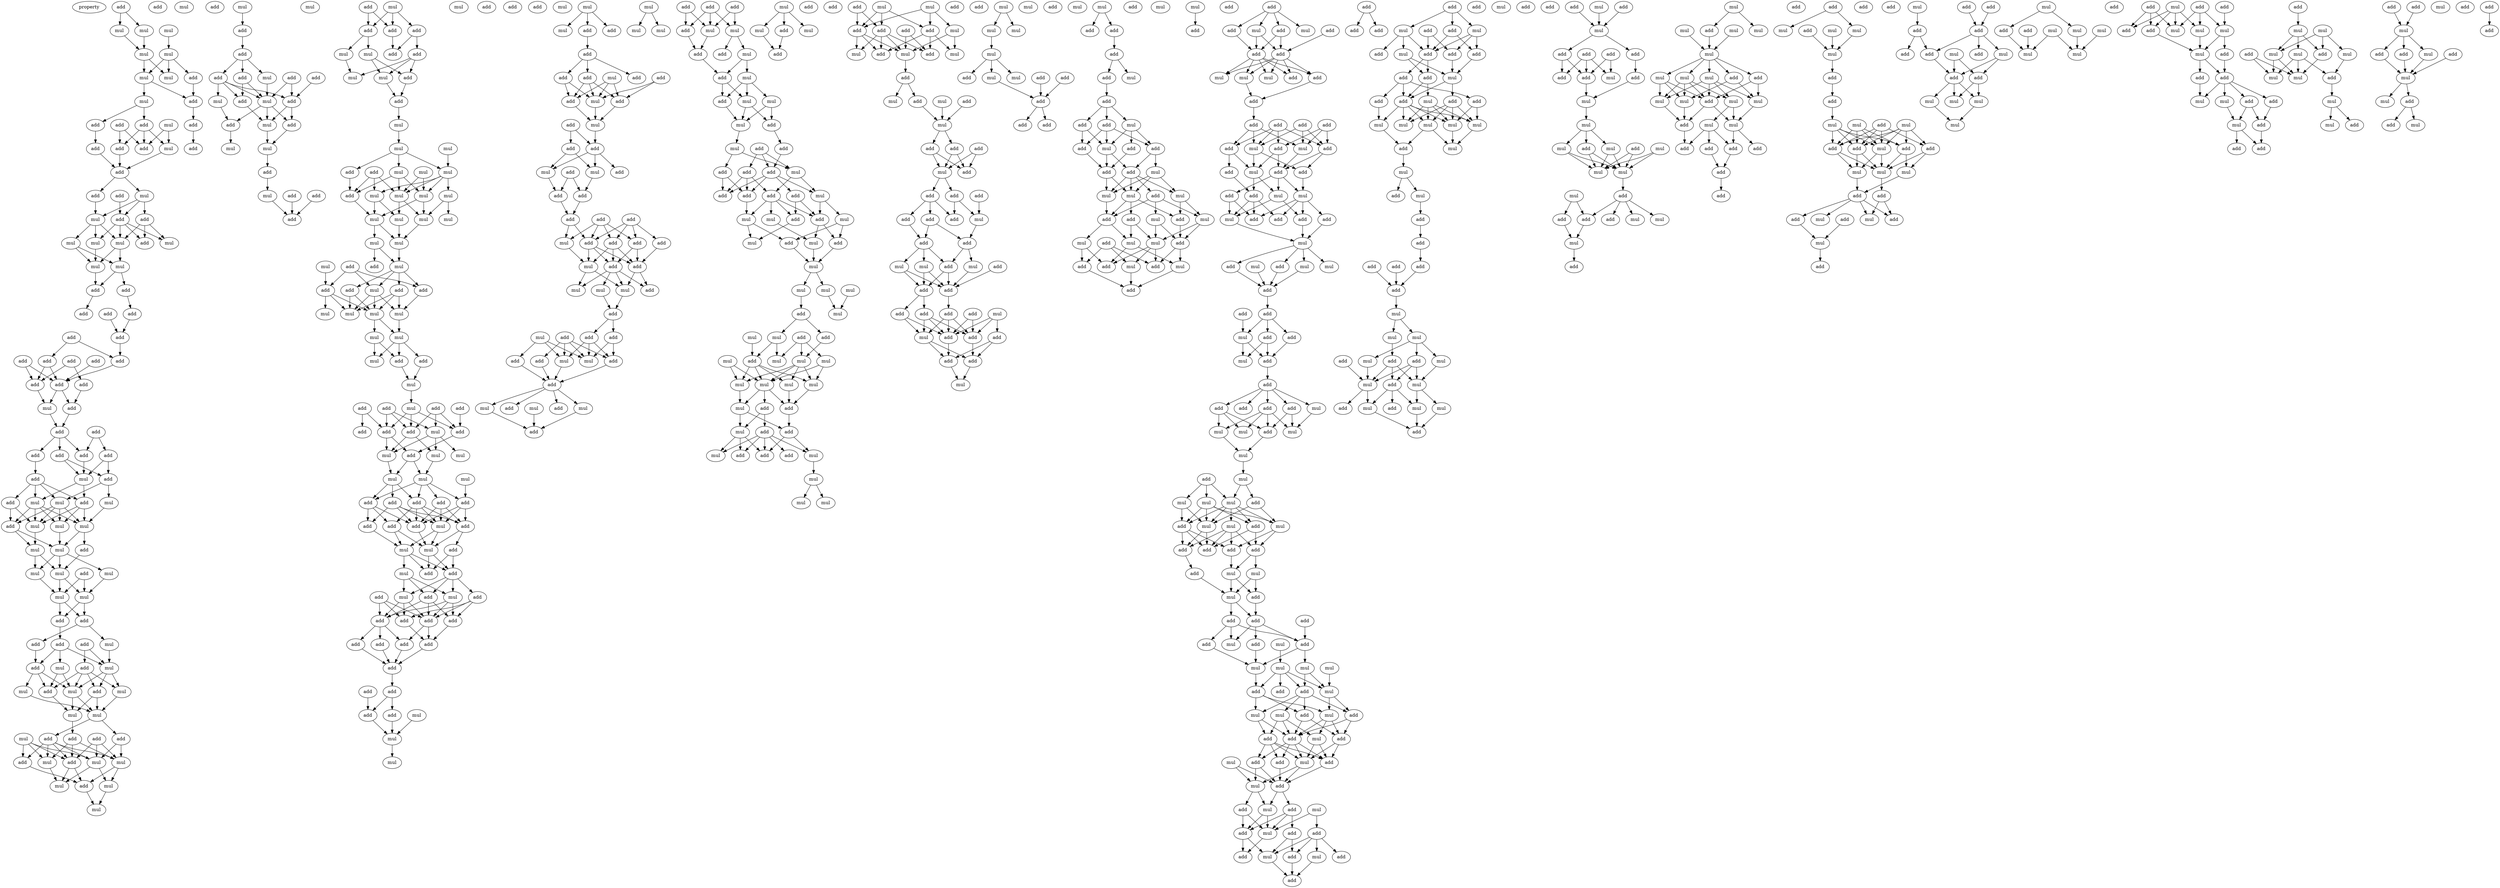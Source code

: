 digraph {
    node [fontcolor=black]
    property [mul=2,lf=1.6]
    0 [ label = add ];
    1 [ label = add ];
    2 [ label = mul ];
    3 [ label = mul ];
    4 [ label = mul ];
    5 [ label = mul ];
    6 [ label = mul ];
    7 [ label = mul ];
    8 [ label = mul ];
    9 [ label = mul ];
    10 [ label = add ];
    11 [ label = mul ];
    12 [ label = add ];
    13 [ label = add ];
    14 [ label = mul ];
    15 [ label = add ];
    16 [ label = add ];
    17 [ label = add ];
    18 [ label = mul ];
    19 [ label = add ];
    20 [ label = add ];
    21 [ label = add ];
    22 [ label = add ];
    23 [ label = add ];
    24 [ label = add ];
    25 [ label = mul ];
    26 [ label = add ];
    27 [ label = add ];
    28 [ label = add ];
    29 [ label = mul ];
    30 [ label = mul ];
    31 [ label = mul ];
    32 [ label = mul ];
    33 [ label = add ];
    34 [ label = mul ];
    35 [ label = mul ];
    36 [ label = mul ];
    37 [ label = add ];
    38 [ label = add ];
    39 [ label = add ];
    40 [ label = add ];
    41 [ label = add ];
    42 [ label = add ];
    43 [ label = add ];
    44 [ label = add ];
    45 [ label = add ];
    46 [ label = add ];
    47 [ label = add ];
    48 [ label = add ];
    49 [ label = add ];
    50 [ label = add ];
    51 [ label = add ];
    52 [ label = add ];
    53 [ label = mul ];
    54 [ label = add ];
    55 [ label = add ];
    56 [ label = add ];
    57 [ label = add ];
    58 [ label = add ];
    59 [ label = add ];
    60 [ label = add ];
    61 [ label = add ];
    62 [ label = add ];
    63 [ label = mul ];
    64 [ label = mul ];
    65 [ label = mul ];
    66 [ label = add ];
    67 [ label = add ];
    68 [ label = mul ];
    69 [ label = mul ];
    70 [ label = mul ];
    71 [ label = mul ];
    72 [ label = add ];
    73 [ label = add ];
    74 [ label = mul ];
    75 [ label = mul ];
    76 [ label = mul ];
    77 [ label = mul ];
    78 [ label = add ];
    79 [ label = mul ];
    80 [ label = mul ];
    81 [ label = mul ];
    82 [ label = add ];
    83 [ label = add ];
    84 [ label = add ];
    85 [ label = add ];
    86 [ label = mul ];
    87 [ label = add ];
    88 [ label = add ];
    89 [ label = mul ];
    90 [ label = mul ];
    91 [ label = add ];
    92 [ label = mul ];
    93 [ label = mul ];
    94 [ label = add ];
    95 [ label = add ];
    96 [ label = mul ];
    97 [ label = mul ];
    98 [ label = mul ];
    99 [ label = mul ];
    100 [ label = add ];
    101 [ label = add ];
    102 [ label = add ];
    103 [ label = add ];
    104 [ label = add ];
    105 [ label = mul ];
    106 [ label = mul ];
    107 [ label = add ];
    108 [ label = mul ];
    109 [ label = add ];
    110 [ label = mul ];
    111 [ label = mul ];
    112 [ label = mul ];
    113 [ label = add ];
    114 [ label = mul ];
    115 [ label = add ];
    116 [ label = mul ];
    117 [ label = add ];
    118 [ label = add ];
    119 [ label = add ];
    120 [ label = add ];
    121 [ label = mul ];
    122 [ label = add ];
    123 [ label = mul ];
    124 [ label = add ];
    125 [ label = add ];
    126 [ label = add ];
    127 [ label = mul ];
    128 [ label = mul ];
    129 [ label = mul ];
    130 [ label = add ];
    131 [ label = add ];
    132 [ label = add ];
    133 [ label = mul ];
    134 [ label = mul ];
    135 [ label = add ];
    136 [ label = add ];
    137 [ label = mul ];
    138 [ label = add ];
    139 [ label = add ];
    140 [ label = add ];
    141 [ label = mul ];
    142 [ label = add ];
    143 [ label = add ];
    144 [ label = mul ];
    145 [ label = mul ];
    146 [ label = add ];
    147 [ label = mul ];
    148 [ label = mul ];
    149 [ label = add ];
    150 [ label = add ];
    151 [ label = mul ];
    152 [ label = mul ];
    153 [ label = mul ];
    154 [ label = mul ];
    155 [ label = add ];
    156 [ label = mul ];
    157 [ label = add ];
    158 [ label = mul ];
    159 [ label = mul ];
    160 [ label = mul ];
    161 [ label = mul ];
    162 [ label = add ];
    163 [ label = mul ];
    164 [ label = mul ];
    165 [ label = mul ];
    166 [ label = mul ];
    167 [ label = mul ];
    168 [ label = mul ];
    169 [ label = mul ];
    170 [ label = mul ];
    171 [ label = mul ];
    172 [ label = add ];
    173 [ label = add ];
    174 [ label = add ];
    175 [ label = add ];
    176 [ label = mul ];
    177 [ label = add ];
    178 [ label = add ];
    179 [ label = mul ];
    180 [ label = mul ];
    181 [ label = mul ];
    182 [ label = mul ];
    183 [ label = mul ];
    184 [ label = mul ];
    185 [ label = add ];
    186 [ label = mul ];
    187 [ label = add ];
    188 [ label = mul ];
    189 [ label = add ];
    190 [ label = add ];
    191 [ label = mul ];
    192 [ label = add ];
    193 [ label = add ];
    194 [ label = add ];
    195 [ label = add ];
    196 [ label = add ];
    197 [ label = mul ];
    198 [ label = add ];
    199 [ label = mul ];
    200 [ label = add ];
    201 [ label = mul ];
    202 [ label = mul ];
    203 [ label = mul ];
    204 [ label = mul ];
    205 [ label = mul ];
    206 [ label = add ];
    207 [ label = add ];
    208 [ label = add ];
    209 [ label = add ];
    210 [ label = add ];
    211 [ label = mul ];
    212 [ label = add ];
    213 [ label = add ];
    214 [ label = add ];
    215 [ label = add ];
    216 [ label = mul ];
    217 [ label = add ];
    218 [ label = mul ];
    219 [ label = mul ];
    220 [ label = add ];
    221 [ label = add ];
    222 [ label = add ];
    223 [ label = mul ];
    224 [ label = add ];
    225 [ label = mul ];
    226 [ label = add ];
    227 [ label = add ];
    228 [ label = add ];
    229 [ label = add ];
    230 [ label = add ];
    231 [ label = add ];
    232 [ label = add ];
    233 [ label = add ];
    234 [ label = add ];
    235 [ label = add ];
    236 [ label = add ];
    237 [ label = add ];
    238 [ label = add ];
    239 [ label = add ];
    240 [ label = add ];
    241 [ label = mul ];
    242 [ label = add ];
    243 [ label = mul ];
    244 [ label = mul ];
    245 [ label = mul ];
    246 [ label = mul ];
    247 [ label = mul ];
    248 [ label = add ];
    249 [ label = add ];
    250 [ label = add ];
    251 [ label = add ];
    252 [ label = mul ];
    253 [ label = add ];
    254 [ label = add ];
    255 [ label = add ];
    256 [ label = add ];
    257 [ label = mul ];
    258 [ label = add ];
    259 [ label = add ];
    260 [ label = mul ];
    261 [ label = add ];
    262 [ label = add ];
    263 [ label = mul ];
    264 [ label = add ];
    265 [ label = mul ];
    266 [ label = add ];
    267 [ label = add ];
    268 [ label = add ];
    269 [ label = add ];
    270 [ label = add ];
    271 [ label = add ];
    272 [ label = mul ];
    273 [ label = add ];
    274 [ label = add ];
    275 [ label = add ];
    276 [ label = add ];
    277 [ label = add ];
    278 [ label = mul ];
    279 [ label = add ];
    280 [ label = mul ];
    281 [ label = mul ];
    282 [ label = mul ];
    283 [ label = add ];
    284 [ label = add ];
    285 [ label = mul ];
    286 [ label = add ];
    287 [ label = add ];
    288 [ label = add ];
    289 [ label = add ];
    290 [ label = add ];
    291 [ label = mul ];
    292 [ label = mul ];
    293 [ label = add ];
    294 [ label = add ];
    295 [ label = add ];
    296 [ label = mul ];
    297 [ label = add ];
    298 [ label = mul ];
    299 [ label = mul ];
    300 [ label = add ];
    301 [ label = mul ];
    302 [ label = mul ];
    303 [ label = mul ];
    304 [ label = add ];
    305 [ label = add ];
    306 [ label = add ];
    307 [ label = mul ];
    308 [ label = add ];
    309 [ label = mul ];
    310 [ label = mul ];
    311 [ label = add ];
    312 [ label = add ];
    313 [ label = add ];
    314 [ label = mul ];
    315 [ label = add ];
    316 [ label = mul ];
    317 [ label = mul ];
    318 [ label = mul ];
    319 [ label = add ];
    320 [ label = add ];
    321 [ label = mul ];
    322 [ label = add ];
    323 [ label = add ];
    324 [ label = mul ];
    325 [ label = add ];
    326 [ label = add ];
    327 [ label = add ];
    328 [ label = mul ];
    329 [ label = add ];
    330 [ label = add ];
    331 [ label = add ];
    332 [ label = mul ];
    333 [ label = add ];
    334 [ label = mul ];
    335 [ label = add ];
    336 [ label = mul ];
    337 [ label = mul ];
    338 [ label = mul ];
    339 [ label = add ];
    340 [ label = add ];
    341 [ label = mul ];
    342 [ label = mul ];
    343 [ label = mul ];
    344 [ label = mul ];
    345 [ label = add ];
    346 [ label = mul ];
    347 [ label = add ];
    348 [ label = add ];
    349 [ label = mul ];
    350 [ label = mul ];
    351 [ label = mul ];
    352 [ label = mul ];
    353 [ label = add ];
    354 [ label = mul ];
    355 [ label = mul ];
    356 [ label = mul ];
    357 [ label = mul ];
    358 [ label = mul ];
    359 [ label = mul ];
    360 [ label = add ];
    361 [ label = mul ];
    362 [ label = add ];
    363 [ label = mul ];
    364 [ label = add ];
    365 [ label = add ];
    366 [ label = add ];
    367 [ label = add ];
    368 [ label = mul ];
    369 [ label = add ];
    370 [ label = mul ];
    371 [ label = mul ];
    372 [ label = mul ];
    373 [ label = mul ];
    374 [ label = mul ];
    375 [ label = mul ];
    376 [ label = add ];
    377 [ label = mul ];
    378 [ label = add ];
    379 [ label = add ];
    380 [ label = add ];
    381 [ label = add ];
    382 [ label = mul ];
    383 [ label = mul ];
    384 [ label = add ];
    385 [ label = add ];
    386 [ label = add ];
    387 [ label = mul ];
    388 [ label = add ];
    389 [ label = mul ];
    390 [ label = mul ];
    391 [ label = add ];
    392 [ label = add ];
    393 [ label = mul ];
    394 [ label = add ];
    395 [ label = mul ];
    396 [ label = add ];
    397 [ label = add ];
    398 [ label = mul ];
    399 [ label = add ];
    400 [ label = mul ];
    401 [ label = add ];
    402 [ label = add ];
    403 [ label = add ];
    404 [ label = mul ];
    405 [ label = add ];
    406 [ label = add ];
    407 [ label = add ];
    408 [ label = add ];
    409 [ label = add ];
    410 [ label = add ];
    411 [ label = mul ];
    412 [ label = add ];
    413 [ label = add ];
    414 [ label = add ];
    415 [ label = add ];
    416 [ label = add ];
    417 [ label = mul ];
    418 [ label = mul ];
    419 [ label = mul ];
    420 [ label = add ];
    421 [ label = add ];
    422 [ label = add ];
    423 [ label = add ];
    424 [ label = add ];
    425 [ label = add ];
    426 [ label = mul ];
    427 [ label = add ];
    428 [ label = add ];
    429 [ label = add ];
    430 [ label = add ];
    431 [ label = mul ];
    432 [ label = add ];
    433 [ label = add ];
    434 [ label = mul ];
    435 [ label = mul ];
    436 [ label = mul ];
    437 [ label = add ];
    438 [ label = mul ];
    439 [ label = mul ];
    440 [ label = mul ];
    441 [ label = mul ];
    442 [ label = add ];
    443 [ label = add ];
    444 [ label = mul ];
    445 [ label = mul ];
    446 [ label = add ];
    447 [ label = add ];
    448 [ label = add ];
    449 [ label = add ];
    450 [ label = mul ];
    451 [ label = add ];
    452 [ label = add ];
    453 [ label = mul ];
    454 [ label = add ];
    455 [ label = add ];
    456 [ label = mul ];
    457 [ label = add ];
    458 [ label = mul ];
    459 [ label = add ];
    460 [ label = add ];
    461 [ label = mul ];
    462 [ label = add ];
    463 [ label = add ];
    464 [ label = add ];
    465 [ label = add ];
    466 [ label = add ];
    467 [ label = add ];
    468 [ label = mul ];
    469 [ label = mul ];
    470 [ label = add ];
    471 [ label = add ];
    472 [ label = mul ];
    473 [ label = add ];
    474 [ label = mul ];
    475 [ label = mul ];
    476 [ label = mul ];
    477 [ label = add ];
    478 [ label = mul ];
    479 [ label = add ];
    480 [ label = add ];
    481 [ label = mul ];
    482 [ label = add ];
    483 [ label = mul ];
    484 [ label = add ];
    485 [ label = mul ];
    486 [ label = add ];
    487 [ label = add ];
    488 [ label = mul ];
    489 [ label = add ];
    490 [ label = mul ];
    491 [ label = add ];
    492 [ label = add ];
    493 [ label = add ];
    494 [ label = mul ];
    495 [ label = add ];
    496 [ label = mul ];
    497 [ label = add ];
    498 [ label = add ];
    499 [ label = add ];
    500 [ label = mul ];
    501 [ label = add ];
    502 [ label = mul ];
    503 [ label = add ];
    504 [ label = mul ];
    505 [ label = add ];
    506 [ label = add ];
    507 [ label = add ];
    508 [ label = add ];
    509 [ label = add ];
    510 [ label = add ];
    511 [ label = mul ];
    512 [ label = mul ];
    513 [ label = add ];
    514 [ label = add ];
    515 [ label = mul ];
    516 [ label = add ];
    517 [ label = add ];
    518 [ label = add ];
    519 [ label = mul ];
    520 [ label = mul ];
    521 [ label = add ];
    522 [ label = add ];
    523 [ label = add ];
    524 [ label = add ];
    525 [ label = add ];
    526 [ label = mul ];
    527 [ label = add ];
    528 [ label = mul ];
    529 [ label = mul ];
    530 [ label = add ];
    531 [ label = mul ];
    532 [ label = mul ];
    533 [ label = add ];
    534 [ label = add ];
    535 [ label = add ];
    536 [ label = add ];
    537 [ label = add ];
    538 [ label = add ];
    539 [ label = add ];
    540 [ label = add ];
    541 [ label = mul ];
    542 [ label = add ];
    543 [ label = mul ];
    544 [ label = add ];
    545 [ label = add ];
    546 [ label = add ];
    547 [ label = add ];
    548 [ label = mul ];
    549 [ label = add ];
    550 [ label = add ];
    551 [ label = mul ];
    552 [ label = mul ];
    553 [ label = add ];
    554 [ label = mul ];
    555 [ label = mul ];
    556 [ label = mul ];
    557 [ label = add ];
    558 [ label = mul ];
    559 [ label = mul ];
    560 [ label = add ];
    561 [ label = mul ];
    562 [ label = add ];
    563 [ label = add ];
    564 [ label = mul ];
    565 [ label = mul ];
    566 [ label = mul ];
    567 [ label = add ];
    568 [ label = add ];
    569 [ label = add ];
    570 [ label = add ];
    571 [ label = mul ];
    572 [ label = mul ];
    573 [ label = add ];
    574 [ label = mul ];
    575 [ label = add ];
    576 [ label = add ];
    577 [ label = add ];
    578 [ label = add ];
    579 [ label = mul ];
    580 [ label = add ];
    581 [ label = mul ];
    582 [ label = add ];
    583 [ label = add ];
    584 [ label = mul ];
    585 [ label = mul ];
    586 [ label = mul ];
    587 [ label = mul ];
    588 [ label = add ];
    589 [ label = add ];
    590 [ label = mul ];
    591 [ label = add ];
    592 [ label = mul ];
    593 [ label = add ];
    594 [ label = mul ];
    595 [ label = add ];
    596 [ label = mul ];
    597 [ label = mul ];
    598 [ label = add ];
    599 [ label = add ];
    600 [ label = add ];
    601 [ label = add ];
    602 [ label = mul ];
    603 [ label = mul ];
    604 [ label = add ];
    605 [ label = add ];
    606 [ label = add ];
    607 [ label = mul ];
    608 [ label = add ];
    609 [ label = mul ];
    610 [ label = add ];
    611 [ label = mul ];
    612 [ label = mul ];
    613 [ label = add ];
    614 [ label = add ];
    615 [ label = add ];
    616 [ label = add ];
    617 [ label = mul ];
    618 [ label = add ];
    619 [ label = mul ];
    620 [ label = add ];
    621 [ label = add ];
    622 [ label = add ];
    623 [ label = mul ];
    624 [ label = add ];
    625 [ label = add ];
    626 [ label = add ];
    627 [ label = mul ];
    628 [ label = add ];
    629 [ label = mul ];
    630 [ label = add ];
    631 [ label = add ];
    632 [ label = add ];
    633 [ label = mul ];
    634 [ label = add ];
    635 [ label = add ];
    636 [ label = add ];
    637 [ label = add ];
    638 [ label = mul ];
    639 [ label = add ];
    640 [ label = add ];
    641 [ label = mul ];
    642 [ label = mul ];
    643 [ label = mul ];
    644 [ label = mul ];
    645 [ label = mul ];
    646 [ label = add ];
    647 [ label = mul ];
    648 [ label = mul ];
    649 [ label = add ];
    650 [ label = mul ];
    651 [ label = add ];
    652 [ label = add ];
    653 [ label = add ];
    654 [ label = add ];
    655 [ label = add ];
    656 [ label = mul ];
    657 [ label = add ];
    658 [ label = add ];
    659 [ label = add ];
    660 [ label = mul ];
    661 [ label = mul ];
    662 [ label = mul ];
    663 [ label = add ];
    664 [ label = mul ];
    665 [ label = add ];
    666 [ label = add ];
    667 [ label = mul ];
    668 [ label = mul ];
    669 [ label = mul ];
    670 [ label = add ];
    671 [ label = add ];
    672 [ label = mul ];
    673 [ label = add ];
    674 [ label = mul ];
    675 [ label = mul ];
    676 [ label = add ];
    677 [ label = add ];
    678 [ label = mul ];
    679 [ label = add ];
    680 [ label = mul ];
    681 [ label = add ];
    682 [ label = add ];
    683 [ label = add ];
    684 [ label = add ];
    685 [ label = mul ];
    686 [ label = add ];
    687 [ label = add ];
    688 [ label = add ];
    689 [ label = mul ];
    690 [ label = mul ];
    691 [ label = add ];
    692 [ label = mul ];
    693 [ label = mul ];
    694 [ label = add ];
    695 [ label = mul ];
    696 [ label = mul ];
    697 [ label = mul ];
    698 [ label = add ];
    699 [ label = mul ];
    700 [ label = add ];
    701 [ label = add ];
    702 [ label = mul ];
    703 [ label = mul ];
    704 [ label = add ];
    705 [ label = mul ];
    706 [ label = add ];
    707 [ label = mul ];
    708 [ label = add ];
    709 [ label = mul ];
    710 [ label = mul ];
    711 [ label = mul ];
    712 [ label = add ];
    713 [ label = mul ];
    714 [ label = mul ];
    715 [ label = add ];
    716 [ label = mul ];
    717 [ label = mul ];
    718 [ label = add ];
    719 [ label = mul ];
    720 [ label = mul ];
    721 [ label = mul ];
    722 [ label = mul ];
    723 [ label = add ];
    724 [ label = add ];
    725 [ label = mul ];
    726 [ label = mul ];
    727 [ label = add ];
    728 [ label = add ];
    729 [ label = add ];
    730 [ label = add ];
    731 [ label = add ];
    732 [ label = add ];
    733 [ label = add ];
    734 [ label = add ];
    735 [ label = mul ];
    736 [ label = mul ];
    737 [ label = mul ];
    738 [ label = add ];
    739 [ label = mul ];
    740 [ label = add ];
    741 [ label = add ];
    742 [ label = add ];
    743 [ label = mul ];
    744 [ label = mul ];
    745 [ label = add ];
    746 [ label = mul ];
    747 [ label = add ];
    748 [ label = mul ];
    749 [ label = add ];
    750 [ label = add ];
    751 [ label = add ];
    752 [ label = mul ];
    753 [ label = mul ];
    754 [ label = mul ];
    755 [ label = add ];
    756 [ label = add ];
    757 [ label = add ];
    758 [ label = mul ];
    759 [ label = mul ];
    760 [ label = add ];
    761 [ label = add ];
    762 [ label = mul ];
    763 [ label = mul ];
    764 [ label = add ];
    765 [ label = add ];
    766 [ label = add ];
    767 [ label = add ];
    768 [ label = add ];
    769 [ label = add ];
    770 [ label = add ];
    771 [ label = mul ];
    772 [ label = mul ];
    773 [ label = add ];
    774 [ label = add ];
    775 [ label = add ];
    776 [ label = mul ];
    777 [ label = mul ];
    778 [ label = mul ];
    779 [ label = mul ];
    780 [ label = mul ];
    781 [ label = add ];
    782 [ label = add ];
    783 [ label = mul ];
    784 [ label = mul ];
    785 [ label = mul ];
    786 [ label = mul ];
    787 [ label = mul ];
    788 [ label = add ];
    789 [ label = add ];
    790 [ label = add ];
    791 [ label = add ];
    792 [ label = mul ];
    793 [ label = add ];
    794 [ label = mul ];
    795 [ label = mul ];
    796 [ label = mul ];
    797 [ label = add ];
    798 [ label = add ];
    799 [ label = mul ];
    800 [ label = add ];
    801 [ label = add ];
    802 [ label = mul ];
    803 [ label = add ];
    804 [ label = mul ];
    805 [ label = add ];
    806 [ label = add ];
    807 [ label = mul ];
    808 [ label = add ];
    809 [ label = add ];
    810 [ label = add ];
    811 [ label = mul ];
    812 [ label = mul ];
    813 [ label = mul ];
    814 [ label = mul ];
    815 [ label = mul ];
    816 [ label = add ];
    817 [ label = add ];
    818 [ label = mul ];
    819 [ label = mul ];
    820 [ label = add ];
    821 [ label = mul ];
    822 [ label = mul ];
    823 [ label = add ];
    824 [ label = add ];
    825 [ label = add ];
    826 [ label = mul ];
    827 [ label = mul ];
    828 [ label = add ];
    829 [ label = add ];
    830 [ label = add ];
    831 [ label = mul ];
    832 [ label = add ];
    833 [ label = mul ];
    834 [ label = mul ];
    835 [ label = add ];
    836 [ label = add ];
    837 [ label = add ];
    838 [ label = add ];
    839 [ label = mul ];
    0 -> 2 [ name = 0 ];
    0 -> 4 [ name = 1 ];
    2 -> 6 [ name = 2 ];
    4 -> 6 [ name = 3 ];
    5 -> 7 [ name = 4 ];
    6 -> 8 [ name = 5 ];
    6 -> 9 [ name = 6 ];
    7 -> 8 [ name = 7 ];
    7 -> 9 [ name = 8 ];
    7 -> 10 [ name = 9 ];
    8 -> 11 [ name = 10 ];
    8 -> 12 [ name = 11 ];
    10 -> 12 [ name = 12 ];
    11 -> 13 [ name = 13 ];
    11 -> 16 [ name = 14 ];
    12 -> 15 [ name = 15 ];
    13 -> 18 [ name = 16 ];
    13 -> 19 [ name = 17 ];
    13 -> 22 [ name = 18 ];
    14 -> 18 [ name = 19 ];
    14 -> 19 [ name = 20 ];
    15 -> 21 [ name = 21 ];
    16 -> 20 [ name = 22 ];
    17 -> 19 [ name = 23 ];
    17 -> 22 [ name = 24 ];
    18 -> 23 [ name = 25 ];
    20 -> 23 [ name = 26 ];
    22 -> 23 [ name = 27 ];
    23 -> 25 [ name = 28 ];
    23 -> 26 [ name = 29 ];
    24 -> 27 [ name = 30 ];
    25 -> 27 [ name = 31 ];
    25 -> 28 [ name = 32 ];
    25 -> 29 [ name = 33 ];
    26 -> 29 [ name = 34 ];
    27 -> 30 [ name = 35 ];
    27 -> 32 [ name = 36 ];
    27 -> 33 [ name = 37 ];
    27 -> 34 [ name = 38 ];
    28 -> 30 [ name = 39 ];
    28 -> 32 [ name = 40 ];
    28 -> 33 [ name = 41 ];
    29 -> 31 [ name = 42 ];
    29 -> 32 [ name = 43 ];
    29 -> 34 [ name = 44 ];
    31 -> 35 [ name = 45 ];
    31 -> 36 [ name = 46 ];
    32 -> 35 [ name = 47 ];
    32 -> 36 [ name = 48 ];
    34 -> 35 [ name = 49 ];
    35 -> 38 [ name = 50 ];
    36 -> 37 [ name = 51 ];
    36 -> 38 [ name = 52 ];
    37 -> 39 [ name = 53 ];
    38 -> 41 [ name = 54 ];
    39 -> 43 [ name = 55 ];
    40 -> 43 [ name = 56 ];
    42 -> 45 [ name = 57 ];
    42 -> 48 [ name = 58 ];
    43 -> 45 [ name = 59 ];
    44 -> 50 [ name = 60 ];
    45 -> 50 [ name = 61 ];
    46 -> 50 [ name = 62 ];
    46 -> 51 [ name = 63 ];
    47 -> 49 [ name = 64 ];
    47 -> 51 [ name = 65 ];
    48 -> 50 [ name = 66 ];
    48 -> 51 [ name = 67 ];
    49 -> 52 [ name = 68 ];
    50 -> 52 [ name = 69 ];
    50 -> 53 [ name = 70 ];
    51 -> 53 [ name = 71 ];
    52 -> 55 [ name = 72 ];
    53 -> 55 [ name = 73 ];
    54 -> 59 [ name = 74 ];
    54 -> 60 [ name = 75 ];
    55 -> 57 [ name = 76 ];
    55 -> 58 [ name = 77 ];
    55 -> 60 [ name = 78 ];
    57 -> 61 [ name = 79 ];
    57 -> 63 [ name = 80 ];
    58 -> 62 [ name = 81 ];
    59 -> 61 [ name = 82 ];
    59 -> 63 [ name = 83 ];
    60 -> 63 [ name = 84 ];
    61 -> 65 [ name = 85 ];
    61 -> 68 [ name = 86 ];
    62 -> 64 [ name = 87 ];
    62 -> 66 [ name = 88 ];
    62 -> 67 [ name = 89 ];
    62 -> 68 [ name = 90 ];
    63 -> 64 [ name = 91 ];
    63 -> 66 [ name = 92 ];
    64 -> 69 [ name = 93 ];
    64 -> 70 [ name = 94 ];
    64 -> 71 [ name = 95 ];
    64 -> 72 [ name = 96 ];
    65 -> 70 [ name = 97 ];
    66 -> 69 [ name = 98 ];
    66 -> 70 [ name = 99 ];
    66 -> 71 [ name = 100 ];
    67 -> 69 [ name = 101 ];
    67 -> 72 [ name = 102 ];
    68 -> 69 [ name = 103 ];
    68 -> 70 [ name = 104 ];
    68 -> 71 [ name = 105 ];
    68 -> 72 [ name = 106 ];
    69 -> 74 [ name = 107 ];
    70 -> 73 [ name = 108 ];
    70 -> 75 [ name = 109 ];
    71 -> 75 [ name = 110 ];
    72 -> 74 [ name = 111 ];
    72 -> 75 [ name = 112 ];
    73 -> 77 [ name = 113 ];
    74 -> 77 [ name = 114 ];
    74 -> 79 [ name = 115 ];
    75 -> 76 [ name = 116 ];
    75 -> 77 [ name = 117 ];
    75 -> 79 [ name = 118 ];
    76 -> 80 [ name = 119 ];
    77 -> 80 [ name = 120 ];
    77 -> 81 [ name = 121 ];
    78 -> 80 [ name = 122 ];
    78 -> 81 [ name = 123 ];
    79 -> 81 [ name = 124 ];
    80 -> 82 [ name = 125 ];
    80 -> 83 [ name = 126 ];
    81 -> 82 [ name = 127 ];
    81 -> 83 [ name = 128 ];
    82 -> 87 [ name = 129 ];
    83 -> 85 [ name = 130 ];
    83 -> 86 [ name = 131 ];
    84 -> 88 [ name = 132 ];
    84 -> 90 [ name = 133 ];
    85 -> 91 [ name = 134 ];
    86 -> 90 [ name = 135 ];
    87 -> 89 [ name = 136 ];
    87 -> 90 [ name = 137 ];
    87 -> 91 [ name = 138 ];
    88 -> 93 [ name = 139 ];
    88 -> 94 [ name = 140 ];
    88 -> 95 [ name = 141 ];
    88 -> 96 [ name = 142 ];
    89 -> 93 [ name = 143 ];
    89 -> 95 [ name = 144 ];
    90 -> 93 [ name = 145 ];
    90 -> 94 [ name = 146 ];
    90 -> 96 [ name = 147 ];
    91 -> 92 [ name = 148 ];
    91 -> 93 [ name = 149 ];
    91 -> 95 [ name = 150 ];
    92 -> 98 [ name = 151 ];
    93 -> 97 [ name = 152 ];
    93 -> 98 [ name = 153 ];
    94 -> 97 [ name = 154 ];
    94 -> 98 [ name = 155 ];
    95 -> 97 [ name = 156 ];
    96 -> 98 [ name = 157 ];
    97 -> 100 [ name = 158 ];
    98 -> 101 [ name = 159 ];
    98 -> 102 [ name = 160 ];
    99 -> 104 [ name = 161 ];
    99 -> 106 [ name = 162 ];
    99 -> 107 [ name = 163 ];
    99 -> 108 [ name = 164 ];
    100 -> 105 [ name = 165 ];
    100 -> 107 [ name = 166 ];
    100 -> 108 [ name = 167 ];
    101 -> 105 [ name = 168 ];
    101 -> 106 [ name = 169 ];
    102 -> 104 [ name = 170 ];
    102 -> 105 [ name = 171 ];
    102 -> 106 [ name = 172 ];
    102 -> 107 [ name = 173 ];
    102 -> 108 [ name = 174 ];
    103 -> 105 [ name = 175 ];
    103 -> 106 [ name = 176 ];
    103 -> 107 [ name = 177 ];
    104 -> 109 [ name = 178 ];
    105 -> 109 [ name = 179 ];
    105 -> 112 [ name = 180 ];
    106 -> 110 [ name = 181 ];
    106 -> 112 [ name = 182 ];
    107 -> 109 [ name = 183 ];
    107 -> 110 [ name = 184 ];
    108 -> 110 [ name = 185 ];
    109 -> 114 [ name = 186 ];
    111 -> 113 [ name = 187 ];
    112 -> 114 [ name = 188 ];
    113 -> 115 [ name = 189 ];
    115 -> 116 [ name = 190 ];
    115 -> 117 [ name = 191 ];
    115 -> 120 [ name = 192 ];
    116 -> 123 [ name = 193 ];
    117 -> 123 [ name = 194 ];
    117 -> 124 [ name = 195 ];
    118 -> 122 [ name = 196 ];
    119 -> 122 [ name = 197 ];
    119 -> 123 [ name = 198 ];
    120 -> 121 [ name = 199 ];
    120 -> 122 [ name = 200 ];
    120 -> 123 [ name = 201 ];
    120 -> 124 [ name = 202 ];
    121 -> 125 [ name = 203 ];
    122 -> 126 [ name = 204 ];
    122 -> 127 [ name = 205 ];
    123 -> 125 [ name = 206 ];
    123 -> 126 [ name = 207 ];
    123 -> 127 [ name = 208 ];
    124 -> 127 [ name = 209 ];
    125 -> 128 [ name = 210 ];
    126 -> 129 [ name = 211 ];
    127 -> 129 [ name = 212 ];
    129 -> 130 [ name = 213 ];
    130 -> 134 [ name = 214 ];
    131 -> 135 [ name = 215 ];
    132 -> 135 [ name = 216 ];
    134 -> 135 [ name = 217 ];
    136 -> 139 [ name = 218 ];
    136 -> 140 [ name = 219 ];
    137 -> 138 [ name = 220 ];
    137 -> 139 [ name = 221 ];
    137 -> 140 [ name = 222 ];
    138 -> 142 [ name = 223 ];
    138 -> 143 [ name = 224 ];
    139 -> 141 [ name = 225 ];
    139 -> 144 [ name = 226 ];
    140 -> 143 [ name = 227 ];
    141 -> 146 [ name = 228 ];
    141 -> 148 [ name = 229 ];
    142 -> 146 [ name = 230 ];
    142 -> 147 [ name = 231 ];
    142 -> 148 [ name = 232 ];
    144 -> 147 [ name = 233 ];
    146 -> 149 [ name = 234 ];
    148 -> 149 [ name = 235 ];
    149 -> 151 [ name = 236 ];
    151 -> 152 [ name = 237 ];
    152 -> 154 [ name = 238 ];
    152 -> 157 [ name = 239 ];
    152 -> 158 [ name = 240 ];
    153 -> 154 [ name = 241 ];
    154 -> 159 [ name = 242 ];
    154 -> 160 [ name = 243 ];
    154 -> 161 [ name = 244 ];
    154 -> 163 [ name = 245 ];
    155 -> 161 [ name = 246 ];
    155 -> 162 [ name = 247 ];
    155 -> 163 [ name = 248 ];
    156 -> 160 [ name = 249 ];
    156 -> 163 [ name = 250 ];
    157 -> 162 [ name = 251 ];
    158 -> 160 [ name = 252 ];
    158 -> 162 [ name = 253 ];
    158 -> 163 [ name = 254 ];
    159 -> 164 [ name = 255 ];
    159 -> 167 [ name = 256 ];
    160 -> 164 [ name = 257 ];
    160 -> 166 [ name = 258 ];
    161 -> 165 [ name = 259 ];
    161 -> 166 [ name = 260 ];
    162 -> 166 [ name = 261 ];
    163 -> 164 [ name = 262 ];
    163 -> 165 [ name = 263 ];
    164 -> 169 [ name = 264 ];
    165 -> 169 [ name = 265 ];
    166 -> 168 [ name = 266 ];
    166 -> 169 [ name = 267 ];
    168 -> 170 [ name = 268 ];
    168 -> 172 [ name = 269 ];
    169 -> 170 [ name = 270 ];
    170 -> 175 [ name = 271 ];
    170 -> 176 [ name = 272 ];
    170 -> 177 [ name = 273 ];
    170 -> 178 [ name = 274 ];
    171 -> 174 [ name = 275 ];
    173 -> 174 [ name = 276 ];
    173 -> 176 [ name = 277 ];
    173 -> 178 [ name = 278 ];
    174 -> 179 [ name = 279 ];
    174 -> 181 [ name = 280 ];
    174 -> 182 [ name = 281 ];
    175 -> 180 [ name = 282 ];
    175 -> 181 [ name = 283 ];
    175 -> 182 [ name = 284 ];
    176 -> 180 [ name = 285 ];
    176 -> 181 [ name = 286 ];
    176 -> 182 [ name = 287 ];
    177 -> 181 [ name = 288 ];
    177 -> 182 [ name = 289 ];
    178 -> 180 [ name = 290 ];
    180 -> 184 [ name = 291 ];
    181 -> 183 [ name = 292 ];
    181 -> 184 [ name = 293 ];
    183 -> 185 [ name = 294 ];
    183 -> 186 [ name = 295 ];
    184 -> 185 [ name = 296 ];
    184 -> 186 [ name = 297 ];
    184 -> 187 [ name = 298 ];
    185 -> 188 [ name = 299 ];
    187 -> 188 [ name = 300 ];
    188 -> 191 [ name = 301 ];
    189 -> 194 [ name = 302 ];
    189 -> 196 [ name = 303 ];
    189 -> 197 [ name = 304 ];
    190 -> 195 [ name = 305 ];
    190 -> 198 [ name = 306 ];
    191 -> 194 [ name = 307 ];
    191 -> 196 [ name = 308 ];
    191 -> 198 [ name = 309 ];
    192 -> 194 [ name = 310 ];
    193 -> 196 [ name = 311 ];
    193 -> 197 [ name = 312 ];
    193 -> 198 [ name = 313 ];
    194 -> 200 [ name = 314 ];
    196 -> 199 [ name = 315 ];
    196 -> 202 [ name = 316 ];
    197 -> 199 [ name = 317 ];
    197 -> 201 [ name = 318 ];
    197 -> 202 [ name = 319 ];
    198 -> 200 [ name = 320 ];
    198 -> 202 [ name = 321 ];
    199 -> 203 [ name = 322 ];
    200 -> 203 [ name = 323 ];
    200 -> 205 [ name = 324 ];
    202 -> 205 [ name = 325 ];
    203 -> 207 [ name = 326 ];
    203 -> 208 [ name = 327 ];
    203 -> 209 [ name = 328 ];
    203 -> 210 [ name = 329 ];
    204 -> 209 [ name = 330 ];
    205 -> 206 [ name = 331 ];
    205 -> 207 [ name = 332 ];
    205 -> 208 [ name = 333 ];
    206 -> 211 [ name = 334 ];
    206 -> 212 [ name = 335 ];
    206 -> 214 [ name = 336 ];
    206 -> 215 [ name = 337 ];
    207 -> 212 [ name = 338 ];
    207 -> 213 [ name = 339 ];
    207 -> 215 [ name = 340 ];
    208 -> 211 [ name = 341 ];
    208 -> 213 [ name = 342 ];
    208 -> 214 [ name = 343 ];
    208 -> 215 [ name = 344 ];
    209 -> 211 [ name = 345 ];
    209 -> 214 [ name = 346 ];
    209 -> 215 [ name = 347 ];
    210 -> 211 [ name = 348 ];
    210 -> 214 [ name = 349 ];
    210 -> 215 [ name = 350 ];
    211 -> 216 [ name = 351 ];
    211 -> 218 [ name = 352 ];
    212 -> 218 [ name = 353 ];
    213 -> 216 [ name = 354 ];
    213 -> 218 [ name = 355 ];
    214 -> 216 [ name = 356 ];
    214 -> 217 [ name = 357 ];
    215 -> 216 [ name = 358 ];
    216 -> 220 [ name = 359 ];
    216 -> 221 [ name = 360 ];
    217 -> 220 [ name = 361 ];
    217 -> 221 [ name = 362 ];
    218 -> 219 [ name = 363 ];
    218 -> 220 [ name = 364 ];
    218 -> 221 [ name = 365 ];
    219 -> 223 [ name = 366 ];
    219 -> 224 [ name = 367 ];
    219 -> 225 [ name = 368 ];
    220 -> 223 [ name = 369 ];
    220 -> 224 [ name = 370 ];
    220 -> 225 [ name = 371 ];
    220 -> 226 [ name = 372 ];
    222 -> 227 [ name = 373 ];
    222 -> 228 [ name = 374 ];
    222 -> 229 [ name = 375 ];
    223 -> 227 [ name = 376 ];
    223 -> 229 [ name = 377 ];
    223 -> 230 [ name = 378 ];
    224 -> 227 [ name = 379 ];
    224 -> 229 [ name = 380 ];
    224 -> 230 [ name = 381 ];
    225 -> 227 [ name = 382 ];
    225 -> 228 [ name = 383 ];
    225 -> 229 [ name = 384 ];
    226 -> 228 [ name = 385 ];
    226 -> 229 [ name = 386 ];
    226 -> 230 [ name = 387 ];
    227 -> 231 [ name = 388 ];
    227 -> 232 [ name = 389 ];
    227 -> 233 [ name = 390 ];
    228 -> 234 [ name = 391 ];
    229 -> 233 [ name = 392 ];
    229 -> 234 [ name = 393 ];
    230 -> 234 [ name = 394 ];
    231 -> 235 [ name = 395 ];
    232 -> 235 [ name = 396 ];
    233 -> 235 [ name = 397 ];
    234 -> 235 [ name = 398 ];
    235 -> 237 [ name = 399 ];
    236 -> 238 [ name = 400 ];
    237 -> 238 [ name = 401 ];
    237 -> 240 [ name = 402 ];
    238 -> 243 [ name = 403 ];
    240 -> 243 [ name = 404 ];
    241 -> 243 [ name = 405 ];
    243 -> 245 [ name = 406 ];
    246 -> 247 [ name = 407 ];
    246 -> 248 [ name = 408 ];
    246 -> 249 [ name = 409 ];
    248 -> 250 [ name = 410 ];
    250 -> 251 [ name = 411 ];
    250 -> 254 [ name = 412 ];
    250 -> 255 [ name = 413 ];
    252 -> 256 [ name = 414 ];
    252 -> 257 [ name = 415 ];
    252 -> 258 [ name = 416 ];
    253 -> 257 [ name = 417 ];
    253 -> 258 [ name = 418 ];
    254 -> 256 [ name = 419 ];
    254 -> 257 [ name = 420 ];
    255 -> 256 [ name = 421 ];
    255 -> 257 [ name = 422 ];
    255 -> 258 [ name = 423 ];
    256 -> 260 [ name = 424 ];
    257 -> 260 [ name = 425 ];
    258 -> 260 [ name = 426 ];
    259 -> 261 [ name = 427 ];
    259 -> 262 [ name = 428 ];
    260 -> 262 [ name = 429 ];
    261 -> 263 [ name = 430 ];
    261 -> 265 [ name = 431 ];
    262 -> 263 [ name = 432 ];
    262 -> 265 [ name = 433 ];
    262 -> 266 [ name = 434 ];
    263 -> 268 [ name = 435 ];
    264 -> 267 [ name = 436 ];
    264 -> 268 [ name = 437 ];
    265 -> 267 [ name = 438 ];
    267 -> 271 [ name = 439 ];
    268 -> 271 [ name = 440 ];
    269 -> 272 [ name = 441 ];
    269 -> 273 [ name = 442 ];
    269 -> 274 [ name = 443 ];
    269 -> 275 [ name = 444 ];
    270 -> 273 [ name = 445 ];
    270 -> 274 [ name = 446 ];
    270 -> 275 [ name = 447 ];
    270 -> 276 [ name = 448 ];
    271 -> 272 [ name = 449 ];
    271 -> 273 [ name = 450 ];
    272 -> 278 [ name = 451 ];
    273 -> 277 [ name = 452 ];
    273 -> 278 [ name = 453 ];
    273 -> 279 [ name = 454 ];
    274 -> 277 [ name = 455 ];
    274 -> 279 [ name = 456 ];
    275 -> 277 [ name = 457 ];
    275 -> 278 [ name = 458 ];
    275 -> 279 [ name = 459 ];
    276 -> 277 [ name = 460 ];
    277 -> 282 [ name = 461 ];
    277 -> 283 [ name = 462 ];
    278 -> 281 [ name = 463 ];
    278 -> 282 [ name = 464 ];
    279 -> 280 [ name = 465 ];
    279 -> 281 [ name = 466 ];
    279 -> 282 [ name = 467 ];
    279 -> 283 [ name = 468 ];
    280 -> 284 [ name = 469 ];
    282 -> 284 [ name = 470 ];
    284 -> 286 [ name = 471 ];
    284 -> 287 [ name = 472 ];
    285 -> 289 [ name = 473 ];
    285 -> 291 [ name = 474 ];
    285 -> 292 [ name = 475 ];
    286 -> 290 [ name = 476 ];
    286 -> 291 [ name = 477 ];
    287 -> 290 [ name = 478 ];
    287 -> 291 [ name = 479 ];
    287 -> 292 [ name = 480 ];
    288 -> 290 [ name = 481 ];
    288 -> 291 [ name = 482 ];
    288 -> 292 [ name = 483 ];
    288 -> 293 [ name = 484 ];
    289 -> 294 [ name = 485 ];
    290 -> 294 [ name = 486 ];
    292 -> 294 [ name = 487 ];
    293 -> 294 [ name = 488 ];
    294 -> 295 [ name = 489 ];
    294 -> 297 [ name = 490 ];
    294 -> 298 [ name = 491 ];
    294 -> 299 [ name = 492 ];
    296 -> 300 [ name = 493 ];
    298 -> 300 [ name = 494 ];
    299 -> 300 [ name = 495 ];
    301 -> 302 [ name = 496 ];
    301 -> 303 [ name = 497 ];
    304 -> 308 [ name = 498 ];
    304 -> 309 [ name = 499 ];
    305 -> 307 [ name = 500 ];
    305 -> 309 [ name = 501 ];
    306 -> 307 [ name = 502 ];
    306 -> 308 [ name = 503 ];
    306 -> 309 [ name = 504 ];
    307 -> 310 [ name = 505 ];
    307 -> 311 [ name = 506 ];
    308 -> 312 [ name = 507 ];
    309 -> 312 [ name = 508 ];
    310 -> 313 [ name = 509 ];
    310 -> 314 [ name = 510 ];
    312 -> 313 [ name = 511 ];
    313 -> 315 [ name = 512 ];
    313 -> 316 [ name = 513 ];
    314 -> 315 [ name = 514 ];
    314 -> 316 [ name = 515 ];
    314 -> 317 [ name = 516 ];
    315 -> 318 [ name = 517 ];
    316 -> 318 [ name = 518 ];
    316 -> 319 [ name = 519 ];
    317 -> 318 [ name = 520 ];
    317 -> 319 [ name = 521 ];
    318 -> 321 [ name = 522 ];
    319 -> 320 [ name = 523 ];
    320 -> 326 [ name = 524 ];
    321 -> 324 [ name = 525 ];
    321 -> 325 [ name = 526 ];
    322 -> 323 [ name = 527 ];
    322 -> 324 [ name = 528 ];
    322 -> 326 [ name = 529 ];
    323 -> 327 [ name = 530 ];
    323 -> 329 [ name = 531 ];
    323 -> 330 [ name = 532 ];
    324 -> 328 [ name = 533 ];
    324 -> 330 [ name = 534 ];
    325 -> 327 [ name = 535 ];
    325 -> 329 [ name = 536 ];
    326 -> 327 [ name = 537 ];
    326 -> 328 [ name = 538 ];
    326 -> 329 [ name = 539 ];
    326 -> 331 [ name = 540 ];
    328 -> 332 [ name = 541 ];
    328 -> 335 [ name = 542 ];
    329 -> 334 [ name = 543 ];
    330 -> 333 [ name = 544 ];
    330 -> 334 [ name = 545 ];
    330 -> 335 [ name = 546 ];
    330 -> 336 [ name = 547 ];
    331 -> 333 [ name = 548 ];
    331 -> 335 [ name = 549 ];
    332 -> 339 [ name = 550 ];
    332 -> 340 [ name = 551 ];
    333 -> 337 [ name = 552 ];
    334 -> 337 [ name = 553 ];
    334 -> 340 [ name = 554 ];
    335 -> 338 [ name = 555 ];
    335 -> 339 [ name = 556 ];
    336 -> 338 [ name = 557 ];
    338 -> 341 [ name = 558 ];
    339 -> 341 [ name = 559 ];
    340 -> 341 [ name = 560 ];
    341 -> 343 [ name = 561 ];
    341 -> 344 [ name = 562 ];
    342 -> 346 [ name = 563 ];
    343 -> 346 [ name = 564 ];
    344 -> 345 [ name = 565 ];
    345 -> 347 [ name = 566 ];
    345 -> 350 [ name = 567 ];
    347 -> 354 [ name = 568 ];
    348 -> 351 [ name = 569 ];
    348 -> 352 [ name = 570 ];
    348 -> 354 [ name = 571 ];
    349 -> 353 [ name = 572 ];
    350 -> 351 [ name = 573 ];
    350 -> 353 [ name = 574 ];
    352 -> 358 [ name = 575 ];
    352 -> 359 [ name = 576 ];
    353 -> 356 [ name = 577 ];
    353 -> 357 [ name = 578 ];
    353 -> 358 [ name = 579 ];
    353 -> 359 [ name = 580 ];
    354 -> 356 [ name = 581 ];
    354 -> 357 [ name = 582 ];
    354 -> 358 [ name = 583 ];
    354 -> 359 [ name = 584 ];
    355 -> 357 [ name = 585 ];
    355 -> 359 [ name = 586 ];
    356 -> 362 [ name = 587 ];
    357 -> 361 [ name = 588 ];
    358 -> 362 [ name = 589 ];
    359 -> 360 [ name = 590 ];
    359 -> 361 [ name = 591 ];
    359 -> 362 [ name = 592 ];
    360 -> 363 [ name = 593 ];
    360 -> 364 [ name = 594 ];
    361 -> 363 [ name = 595 ];
    361 -> 365 [ name = 596 ];
    362 -> 365 [ name = 597 ];
    363 -> 367 [ name = 598 ];
    363 -> 368 [ name = 599 ];
    363 -> 369 [ name = 600 ];
    364 -> 366 [ name = 601 ];
    364 -> 367 [ name = 602 ];
    364 -> 368 [ name = 603 ];
    364 -> 369 [ name = 604 ];
    364 -> 370 [ name = 605 ];
    365 -> 367 [ name = 606 ];
    365 -> 370 [ name = 607 ];
    370 -> 371 [ name = 608 ];
    371 -> 372 [ name = 609 ];
    371 -> 374 [ name = 610 ];
    373 -> 375 [ name = 611 ];
    373 -> 376 [ name = 612 ];
    373 -> 377 [ name = 613 ];
    375 -> 380 [ name = 614 ];
    376 -> 380 [ name = 615 ];
    381 -> 384 [ name = 616 ];
    381 -> 388 [ name = 617 ];
    382 -> 384 [ name = 618 ];
    382 -> 385 [ name = 619 ];
    382 -> 388 [ name = 620 ];
    383 -> 385 [ name = 621 ];
    383 -> 387 [ name = 622 ];
    383 -> 388 [ name = 623 ];
    384 -> 389 [ name = 624 ];
    384 -> 390 [ name = 625 ];
    384 -> 391 [ name = 626 ];
    384 -> 392 [ name = 627 ];
    385 -> 391 [ name = 628 ];
    385 -> 392 [ name = 629 ];
    385 -> 393 [ name = 630 ];
    386 -> 390 [ name = 631 ];
    386 -> 391 [ name = 632 ];
    387 -> 390 [ name = 633 ];
    387 -> 393 [ name = 634 ];
    388 -> 389 [ name = 635 ];
    388 -> 390 [ name = 636 ];
    388 -> 392 [ name = 637 ];
    390 -> 394 [ name = 638 ];
    394 -> 395 [ name = 639 ];
    394 -> 396 [ name = 640 ];
    396 -> 400 [ name = 641 ];
    398 -> 400 [ name = 642 ];
    399 -> 400 [ name = 643 ];
    400 -> 401 [ name = 644 ];
    400 -> 402 [ name = 645 ];
    401 -> 404 [ name = 646 ];
    401 -> 405 [ name = 647 ];
    402 -> 404 [ name = 648 ];
    402 -> 405 [ name = 649 ];
    403 -> 404 [ name = 650 ];
    403 -> 405 [ name = 651 ];
    404 -> 406 [ name = 652 ];
    404 -> 408 [ name = 653 ];
    406 -> 409 [ name = 654 ];
    406 -> 412 [ name = 655 ];
    406 -> 413 [ name = 656 ];
    407 -> 411 [ name = 657 ];
    408 -> 411 [ name = 658 ];
    408 -> 413 [ name = 659 ];
    409 -> 414 [ name = 660 ];
    411 -> 415 [ name = 661 ];
    412 -> 414 [ name = 662 ];
    412 -> 415 [ name = 663 ];
    414 -> 418 [ name = 664 ];
    414 -> 419 [ name = 665 ];
    414 -> 420 [ name = 666 ];
    415 -> 417 [ name = 667 ];
    415 -> 420 [ name = 668 ];
    416 -> 422 [ name = 669 ];
    417 -> 422 [ name = 670 ];
    418 -> 421 [ name = 671 ];
    418 -> 422 [ name = 672 ];
    419 -> 421 [ name = 673 ];
    419 -> 422 [ name = 674 ];
    420 -> 421 [ name = 675 ];
    420 -> 422 [ name = 676 ];
    421 -> 423 [ name = 677 ];
    421 -> 427 [ name = 678 ];
    422 -> 425 [ name = 679 ];
    423 -> 430 [ name = 680 ];
    423 -> 431 [ name = 681 ];
    424 -> 429 [ name = 682 ];
    424 -> 430 [ name = 683 ];
    425 -> 429 [ name = 684 ];
    425 -> 430 [ name = 685 ];
    425 -> 431 [ name = 686 ];
    426 -> 428 [ name = 687 ];
    426 -> 429 [ name = 688 ];
    426 -> 430 [ name = 689 ];
    427 -> 429 [ name = 690 ];
    427 -> 430 [ name = 691 ];
    427 -> 431 [ name = 692 ];
    428 -> 432 [ name = 693 ];
    428 -> 433 [ name = 694 ];
    429 -> 433 [ name = 695 ];
    430 -> 432 [ name = 696 ];
    431 -> 432 [ name = 697 ];
    431 -> 433 [ name = 698 ];
    432 -> 434 [ name = 699 ];
    433 -> 434 [ name = 700 ];
    435 -> 439 [ name = 701 ];
    435 -> 440 [ name = 702 ];
    439 -> 441 [ name = 703 ];
    441 -> 443 [ name = 704 ];
    441 -> 444 [ name = 705 ];
    441 -> 445 [ name = 706 ];
    442 -> 447 [ name = 707 ];
    444 -> 447 [ name = 708 ];
    446 -> 447 [ name = 709 ];
    447 -> 448 [ name = 710 ];
    447 -> 449 [ name = 711 ];
    450 -> 452 [ name = 712 ];
    450 -> 454 [ name = 713 ];
    454 -> 455 [ name = 714 ];
    455 -> 457 [ name = 715 ];
    455 -> 458 [ name = 716 ];
    456 -> 459 [ name = 717 ];
    457 -> 460 [ name = 718 ];
    460 -> 461 [ name = 719 ];
    460 -> 462 [ name = 720 ];
    460 -> 464 [ name = 721 ];
    461 -> 466 [ name = 722 ];
    461 -> 467 [ name = 723 ];
    461 -> 468 [ name = 724 ];
    462 -> 465 [ name = 725 ];
    462 -> 468 [ name = 726 ];
    464 -> 465 [ name = 727 ];
    464 -> 467 [ name = 728 ];
    464 -> 468 [ name = 729 ];
    465 -> 471 [ name = 730 ];
    466 -> 471 [ name = 731 ];
    467 -> 469 [ name = 732 ];
    467 -> 470 [ name = 733 ];
    468 -> 470 [ name = 734 ];
    468 -> 471 [ name = 735 ];
    469 -> 472 [ name = 736 ];
    469 -> 474 [ name = 737 ];
    469 -> 475 [ name = 738 ];
    470 -> 472 [ name = 739 ];
    470 -> 473 [ name = 740 ];
    470 -> 474 [ name = 741 ];
    470 -> 475 [ name = 742 ];
    471 -> 472 [ name = 743 ];
    471 -> 475 [ name = 744 ];
    472 -> 480 [ name = 745 ];
    473 -> 476 [ name = 746 ];
    473 -> 478 [ name = 747 ];
    473 -> 480 [ name = 748 ];
    474 -> 476 [ name = 749 ];
    474 -> 479 [ name = 750 ];
    475 -> 477 [ name = 751 ];
    475 -> 479 [ name = 752 ];
    475 -> 480 [ name = 753 ];
    476 -> 481 [ name = 754 ];
    476 -> 484 [ name = 755 ];
    477 -> 481 [ name = 756 ];
    477 -> 483 [ name = 757 ];
    478 -> 481 [ name = 758 ];
    478 -> 484 [ name = 759 ];
    479 -> 484 [ name = 760 ];
    480 -> 483 [ name = 761 ];
    480 -> 485 [ name = 762 ];
    481 -> 486 [ name = 763 ];
    481 -> 488 [ name = 764 ];
    481 -> 489 [ name = 765 ];
    482 -> 487 [ name = 766 ];
    482 -> 488 [ name = 767 ];
    482 -> 489 [ name = 768 ];
    483 -> 486 [ name = 769 ];
    483 -> 490 [ name = 770 ];
    484 -> 489 [ name = 771 ];
    484 -> 490 [ name = 772 ];
    485 -> 486 [ name = 773 ];
    485 -> 487 [ name = 774 ];
    487 -> 491 [ name = 775 ];
    488 -> 491 [ name = 776 ];
    490 -> 491 [ name = 777 ];
    492 -> 494 [ name = 778 ];
    492 -> 495 [ name = 779 ];
    492 -> 496 [ name = 780 ];
    492 -> 497 [ name = 781 ];
    493 -> 499 [ name = 782 ];
    494 -> 498 [ name = 783 ];
    494 -> 499 [ name = 784 ];
    495 -> 498 [ name = 785 ];
    497 -> 498 [ name = 786 ];
    497 -> 499 [ name = 787 ];
    498 -> 500 [ name = 788 ];
    498 -> 501 [ name = 789 ];
    498 -> 502 [ name = 790 ];
    498 -> 503 [ name = 791 ];
    498 -> 504 [ name = 792 ];
    499 -> 500 [ name = 793 ];
    499 -> 501 [ name = 794 ];
    499 -> 502 [ name = 795 ];
    499 -> 503 [ name = 796 ];
    499 -> 504 [ name = 797 ];
    501 -> 505 [ name = 798 ];
    504 -> 505 [ name = 799 ];
    505 -> 508 [ name = 800 ];
    506 -> 511 [ name = 801 ];
    506 -> 512 [ name = 802 ];
    506 -> 514 [ name = 803 ];
    507 -> 510 [ name = 804 ];
    507 -> 511 [ name = 805 ];
    507 -> 513 [ name = 806 ];
    507 -> 514 [ name = 807 ];
    508 -> 510 [ name = 808 ];
    508 -> 511 [ name = 809 ];
    508 -> 512 [ name = 810 ];
    509 -> 512 [ name = 811 ];
    509 -> 513 [ name = 812 ];
    509 -> 514 [ name = 813 ];
    510 -> 515 [ name = 814 ];
    510 -> 516 [ name = 815 ];
    511 -> 515 [ name = 816 ];
    511 -> 517 [ name = 817 ];
    512 -> 518 [ name = 818 ];
    513 -> 515 [ name = 819 ];
    513 -> 518 [ name = 820 ];
    514 -> 517 [ name = 821 ];
    514 -> 518 [ name = 822 ];
    515 -> 519 [ name = 823 ];
    515 -> 522 [ name = 824 ];
    516 -> 522 [ name = 825 ];
    517 -> 520 [ name = 826 ];
    518 -> 519 [ name = 827 ];
    518 -> 520 [ name = 828 ];
    518 -> 521 [ name = 829 ];
    519 -> 523 [ name = 830 ];
    519 -> 526 [ name = 831 ];
    520 -> 523 [ name = 832 ];
    520 -> 524 [ name = 833 ];
    520 -> 525 [ name = 834 ];
    520 -> 527 [ name = 835 ];
    521 -> 525 [ name = 836 ];
    521 -> 526 [ name = 837 ];
    522 -> 525 [ name = 838 ];
    522 -> 526 [ name = 839 ];
    522 -> 527 [ name = 840 ];
    523 -> 528 [ name = 841 ];
    524 -> 528 [ name = 842 ];
    526 -> 528 [ name = 843 ];
    528 -> 530 [ name = 844 ];
    528 -> 531 [ name = 845 ];
    528 -> 532 [ name = 846 ];
    528 -> 533 [ name = 847 ];
    529 -> 534 [ name = 848 ];
    530 -> 534 [ name = 849 ];
    531 -> 534 [ name = 850 ];
    533 -> 534 [ name = 851 ];
    534 -> 536 [ name = 852 ];
    535 -> 538 [ name = 853 ];
    535 -> 539 [ name = 854 ];
    536 -> 540 [ name = 855 ];
    536 -> 541 [ name = 856 ];
    536 -> 542 [ name = 857 ];
    537 -> 541 [ name = 858 ];
    540 -> 543 [ name = 859 ];
    540 -> 544 [ name = 860 ];
    541 -> 543 [ name = 861 ];
    541 -> 544 [ name = 862 ];
    542 -> 544 [ name = 863 ];
    544 -> 545 [ name = 864 ];
    545 -> 546 [ name = 865 ];
    545 -> 547 [ name = 866 ];
    545 -> 548 [ name = 867 ];
    545 -> 549 [ name = 868 ];
    545 -> 550 [ name = 869 ];
    546 -> 551 [ name = 870 ];
    546 -> 552 [ name = 871 ];
    546 -> 553 [ name = 872 ];
    546 -> 554 [ name = 873 ];
    548 -> 551 [ name = 874 ];
    549 -> 552 [ name = 875 ];
    549 -> 553 [ name = 876 ];
    549 -> 554 [ name = 877 ];
    550 -> 551 [ name = 878 ];
    550 -> 553 [ name = 879 ];
    553 -> 555 [ name = 880 ];
    554 -> 555 [ name = 881 ];
    555 -> 556 [ name = 882 ];
    556 -> 558 [ name = 883 ];
    556 -> 560 [ name = 884 ];
    557 -> 558 [ name = 885 ];
    557 -> 559 [ name = 886 ];
    557 -> 561 [ name = 887 ];
    558 -> 562 [ name = 888 ];
    558 -> 563 [ name = 889 ];
    558 -> 564 [ name = 890 ];
    558 -> 565 [ name = 891 ];
    558 -> 566 [ name = 892 ];
    559 -> 562 [ name = 893 ];
    559 -> 563 [ name = 894 ];
    559 -> 565 [ name = 895 ];
    559 -> 566 [ name = 896 ];
    560 -> 565 [ name = 897 ];
    560 -> 566 [ name = 898 ];
    561 -> 563 [ name = 899 ];
    561 -> 565 [ name = 900 ];
    562 -> 567 [ name = 901 ];
    562 -> 568 [ name = 902 ];
    563 -> 568 [ name = 903 ];
    563 -> 569 [ name = 904 ];
    563 -> 570 [ name = 905 ];
    564 -> 567 [ name = 906 ];
    564 -> 568 [ name = 907 ];
    564 -> 569 [ name = 908 ];
    564 -> 570 [ name = 909 ];
    565 -> 568 [ name = 910 ];
    565 -> 570 [ name = 911 ];
    566 -> 567 [ name = 912 ];
    566 -> 569 [ name = 913 ];
    567 -> 571 [ name = 914 ];
    567 -> 572 [ name = 915 ];
    569 -> 572 [ name = 916 ];
    570 -> 573 [ name = 917 ];
    571 -> 574 [ name = 918 ];
    571 -> 575 [ name = 919 ];
    572 -> 574 [ name = 920 ];
    572 -> 575 [ name = 921 ];
    573 -> 574 [ name = 922 ];
    574 -> 576 [ name = 923 ];
    574 -> 578 [ name = 924 ];
    575 -> 578 [ name = 925 ];
    576 -> 579 [ name = 926 ];
    576 -> 580 [ name = 927 ];
    576 -> 583 [ name = 928 ];
    577 -> 583 [ name = 929 ];
    578 -> 579 [ name = 930 ];
    578 -> 582 [ name = 931 ];
    578 -> 583 [ name = 932 ];
    580 -> 586 [ name = 933 ];
    581 -> 585 [ name = 934 ];
    582 -> 586 [ name = 935 ];
    583 -> 584 [ name = 936 ];
    583 -> 586 [ name = 937 ];
    584 -> 589 [ name = 938 ];
    584 -> 590 [ name = 939 ];
    585 -> 588 [ name = 940 ];
    585 -> 589 [ name = 941 ];
    585 -> 590 [ name = 942 ];
    585 -> 591 [ name = 943 ];
    586 -> 588 [ name = 944 ];
    587 -> 590 [ name = 945 ];
    588 -> 594 [ name = 946 ];
    588 -> 595 [ name = 947 ];
    588 -> 596 [ name = 948 ];
    589 -> 592 [ name = 949 ];
    589 -> 593 [ name = 950 ];
    589 -> 595 [ name = 951 ];
    589 -> 596 [ name = 952 ];
    590 -> 593 [ name = 953 ];
    590 -> 594 [ name = 954 ];
    592 -> 597 [ name = 955 ];
    592 -> 598 [ name = 956 ];
    592 -> 599 [ name = 957 ];
    593 -> 598 [ name = 958 ];
    593 -> 600 [ name = 959 ];
    594 -> 597 [ name = 960 ];
    594 -> 598 [ name = 961 ];
    594 -> 600 [ name = 962 ];
    595 -> 598 [ name = 963 ];
    595 -> 600 [ name = 964 ];
    596 -> 598 [ name = 965 ];
    596 -> 599 [ name = 966 ];
    597 -> 602 [ name = 967 ];
    597 -> 605 [ name = 968 ];
    598 -> 601 [ name = 969 ];
    598 -> 602 [ name = 970 ];
    598 -> 604 [ name = 971 ];
    598 -> 605 [ name = 972 ];
    599 -> 601 [ name = 973 ];
    599 -> 602 [ name = 974 ];
    599 -> 604 [ name = 975 ];
    599 -> 605 [ name = 976 ];
    600 -> 602 [ name = 977 ];
    600 -> 605 [ name = 978 ];
    601 -> 606 [ name = 979 ];
    602 -> 606 [ name = 980 ];
    602 -> 607 [ name = 981 ];
    603 -> 606 [ name = 982 ];
    603 -> 607 [ name = 983 ];
    604 -> 606 [ name = 984 ];
    604 -> 607 [ name = 985 ];
    605 -> 606 [ name = 986 ];
    606 -> 608 [ name = 987 ];
    606 -> 611 [ name = 988 ];
    607 -> 610 [ name = 989 ];
    607 -> 611 [ name = 990 ];
    608 -> 612 [ name = 991 ];
    608 -> 613 [ name = 992 ];
    608 -> 614 [ name = 993 ];
    609 -> 612 [ name = 994 ];
    609 -> 615 [ name = 995 ];
    610 -> 612 [ name = 996 ];
    610 -> 613 [ name = 997 ];
    611 -> 612 [ name = 998 ];
    611 -> 613 [ name = 999 ];
    612 -> 618 [ name = 1000 ];
    613 -> 617 [ name = 1001 ];
    613 -> 618 [ name = 1002 ];
    614 -> 616 [ name = 1003 ];
    614 -> 617 [ name = 1004 ];
    615 -> 616 [ name = 1005 ];
    615 -> 617 [ name = 1006 ];
    615 -> 619 [ name = 1007 ];
    615 -> 620 [ name = 1008 ];
    616 -> 621 [ name = 1009 ];
    617 -> 621 [ name = 1010 ];
    619 -> 621 [ name = 1011 ];
    622 -> 623 [ name = 1012 ];
    622 -> 626 [ name = 1013 ];
    622 -> 627 [ name = 1014 ];
    623 -> 629 [ name = 1015 ];
    623 -> 630 [ name = 1016 ];
    623 -> 631 [ name = 1017 ];
    625 -> 631 [ name = 1018 ];
    625 -> 632 [ name = 1019 ];
    626 -> 628 [ name = 1020 ];
    626 -> 631 [ name = 1021 ];
    627 -> 628 [ name = 1022 ];
    627 -> 631 [ name = 1023 ];
    627 -> 632 [ name = 1024 ];
    628 -> 633 [ name = 1025 ];
    629 -> 633 [ name = 1026 ];
    629 -> 634 [ name = 1027 ];
    631 -> 634 [ name = 1028 ];
    631 -> 635 [ name = 1029 ];
    632 -> 633 [ name = 1030 ];
    633 -> 636 [ name = 1031 ];
    633 -> 639 [ name = 1032 ];
    634 -> 636 [ name = 1033 ];
    634 -> 638 [ name = 1034 ];
    635 -> 636 [ name = 1035 ];
    635 -> 637 [ name = 1036 ];
    635 -> 640 [ name = 1037 ];
    636 -> 641 [ name = 1038 ];
    636 -> 642 [ name = 1039 ];
    636 -> 643 [ name = 1040 ];
    636 -> 644 [ name = 1041 ];
    636 -> 645 [ name = 1042 ];
    637 -> 644 [ name = 1043 ];
    638 -> 641 [ name = 1044 ];
    638 -> 642 [ name = 1045 ];
    638 -> 643 [ name = 1046 ];
    638 -> 645 [ name = 1047 ];
    639 -> 641 [ name = 1048 ];
    639 -> 642 [ name = 1049 ];
    639 -> 643 [ name = 1050 ];
    639 -> 645 [ name = 1051 ];
    640 -> 642 [ name = 1052 ];
    640 -> 645 [ name = 1053 ];
    642 -> 647 [ name = 1054 ];
    643 -> 646 [ name = 1055 ];
    643 -> 647 [ name = 1056 ];
    644 -> 646 [ name = 1057 ];
    645 -> 647 [ name = 1058 ];
    646 -> 648 [ name = 1059 ];
    648 -> 649 [ name = 1060 ];
    648 -> 650 [ name = 1061 ];
    650 -> 651 [ name = 1062 ];
    651 -> 652 [ name = 1063 ];
    652 -> 655 [ name = 1064 ];
    653 -> 657 [ name = 1065 ];
    654 -> 657 [ name = 1066 ];
    655 -> 657 [ name = 1067 ];
    657 -> 660 [ name = 1068 ];
    660 -> 661 [ name = 1069 ];
    660 -> 662 [ name = 1070 ];
    661 -> 664 [ name = 1071 ];
    661 -> 666 [ name = 1072 ];
    661 -> 667 [ name = 1073 ];
    662 -> 665 [ name = 1074 ];
    663 -> 668 [ name = 1075 ];
    664 -> 669 [ name = 1076 ];
    665 -> 668 [ name = 1077 ];
    665 -> 669 [ name = 1078 ];
    665 -> 670 [ name = 1079 ];
    666 -> 668 [ name = 1080 ];
    666 -> 669 [ name = 1081 ];
    666 -> 670 [ name = 1082 ];
    667 -> 668 [ name = 1083 ];
    668 -> 671 [ name = 1084 ];
    668 -> 674 [ name = 1085 ];
    669 -> 672 [ name = 1086 ];
    669 -> 675 [ name = 1087 ];
    670 -> 673 [ name = 1088 ];
    670 -> 674 [ name = 1089 ];
    670 -> 675 [ name = 1090 ];
    672 -> 676 [ name = 1091 ];
    674 -> 676 [ name = 1092 ];
    675 -> 676 [ name = 1093 ];
    677 -> 680 [ name = 1094 ];
    678 -> 680 [ name = 1095 ];
    679 -> 680 [ name = 1096 ];
    680 -> 682 [ name = 1097 ];
    680 -> 684 [ name = 1098 ];
    681 -> 685 [ name = 1099 ];
    681 -> 686 [ name = 1100 ];
    681 -> 688 [ name = 1101 ];
    682 -> 686 [ name = 1102 ];
    682 -> 688 [ name = 1103 ];
    683 -> 685 [ name = 1104 ];
    683 -> 688 [ name = 1105 ];
    684 -> 687 [ name = 1106 ];
    687 -> 689 [ name = 1107 ];
    688 -> 689 [ name = 1108 ];
    689 -> 690 [ name = 1109 ];
    690 -> 693 [ name = 1110 ];
    690 -> 694 [ name = 1111 ];
    690 -> 695 [ name = 1112 ];
    691 -> 696 [ name = 1113 ];
    691 -> 697 [ name = 1114 ];
    692 -> 696 [ name = 1115 ];
    692 -> 697 [ name = 1116 ];
    693 -> 696 [ name = 1117 ];
    693 -> 697 [ name = 1118 ];
    694 -> 696 [ name = 1119 ];
    694 -> 697 [ name = 1120 ];
    695 -> 696 [ name = 1121 ];
    695 -> 697 [ name = 1122 ];
    696 -> 698 [ name = 1123 ];
    698 -> 700 [ name = 1124 ];
    698 -> 701 [ name = 1125 ];
    698 -> 702 [ name = 1126 ];
    698 -> 703 [ name = 1127 ];
    699 -> 700 [ name = 1128 ];
    699 -> 704 [ name = 1129 ];
    700 -> 705 [ name = 1130 ];
    704 -> 705 [ name = 1131 ];
    705 -> 706 [ name = 1132 ];
    707 -> 708 [ name = 1133 ];
    707 -> 709 [ name = 1134 ];
    708 -> 713 [ name = 1135 ];
    710 -> 713 [ name = 1136 ];
    711 -> 713 [ name = 1137 ];
    713 -> 714 [ name = 1138 ];
    713 -> 715 [ name = 1139 ];
    713 -> 716 [ name = 1140 ];
    713 -> 717 [ name = 1141 ];
    713 -> 718 [ name = 1142 ];
    714 -> 719 [ name = 1143 ];
    714 -> 721 [ name = 1144 ];
    714 -> 722 [ name = 1145 ];
    714 -> 723 [ name = 1146 ];
    715 -> 720 [ name = 1147 ];
    715 -> 721 [ name = 1148 ];
    716 -> 719 [ name = 1149 ];
    716 -> 720 [ name = 1150 ];
    716 -> 722 [ name = 1151 ];
    716 -> 723 [ name = 1152 ];
    717 -> 719 [ name = 1153 ];
    717 -> 720 [ name = 1154 ];
    717 -> 723 [ name = 1155 ];
    718 -> 721 [ name = 1156 ];
    718 -> 723 [ name = 1157 ];
    719 -> 724 [ name = 1158 ];
    720 -> 724 [ name = 1159 ];
    721 -> 726 [ name = 1160 ];
    722 -> 725 [ name = 1161 ];
    722 -> 726 [ name = 1162 ];
    723 -> 724 [ name = 1163 ];
    723 -> 726 [ name = 1164 ];
    724 -> 730 [ name = 1165 ];
    725 -> 728 [ name = 1166 ];
    725 -> 729 [ name = 1167 ];
    725 -> 730 [ name = 1168 ];
    726 -> 727 [ name = 1169 ];
    726 -> 728 [ name = 1170 ];
    728 -> 731 [ name = 1171 ];
    729 -> 731 [ name = 1172 ];
    731 -> 732 [ name = 1173 ];
    733 -> 736 [ name = 1174 ];
    733 -> 737 [ name = 1175 ];
    734 -> 739 [ name = 1176 ];
    735 -> 739 [ name = 1177 ];
    737 -> 739 [ name = 1178 ];
    739 -> 741 [ name = 1179 ];
    741 -> 742 [ name = 1180 ];
    742 -> 746 [ name = 1181 ];
    743 -> 747 [ name = 1182 ];
    743 -> 748 [ name = 1183 ];
    743 -> 749 [ name = 1184 ];
    743 -> 750 [ name = 1185 ];
    743 -> 751 [ name = 1186 ];
    744 -> 747 [ name = 1187 ];
    744 -> 748 [ name = 1188 ];
    744 -> 750 [ name = 1189 ];
    744 -> 751 [ name = 1190 ];
    745 -> 747 [ name = 1191 ];
    745 -> 748 [ name = 1192 ];
    745 -> 749 [ name = 1193 ];
    745 -> 751 [ name = 1194 ];
    746 -> 747 [ name = 1195 ];
    746 -> 748 [ name = 1196 ];
    746 -> 750 [ name = 1197 ];
    746 -> 751 [ name = 1198 ];
    747 -> 753 [ name = 1199 ];
    747 -> 754 [ name = 1200 ];
    748 -> 753 [ name = 1201 ];
    748 -> 754 [ name = 1202 ];
    749 -> 752 [ name = 1203 ];
    749 -> 753 [ name = 1204 ];
    750 -> 752 [ name = 1205 ];
    750 -> 753 [ name = 1206 ];
    751 -> 753 [ name = 1207 ];
    751 -> 754 [ name = 1208 ];
    752 -> 755 [ name = 1209 ];
    753 -> 756 [ name = 1210 ];
    754 -> 755 [ name = 1211 ];
    755 -> 758 [ name = 1212 ];
    755 -> 759 [ name = 1213 ];
    755 -> 760 [ name = 1214 ];
    755 -> 761 [ name = 1215 ];
    756 -> 759 [ name = 1216 ];
    756 -> 761 [ name = 1217 ];
    757 -> 762 [ name = 1218 ];
    760 -> 762 [ name = 1219 ];
    762 -> 766 [ name = 1220 ];
    763 -> 767 [ name = 1221 ];
    764 -> 768 [ name = 1222 ];
    765 -> 768 [ name = 1223 ];
    767 -> 769 [ name = 1224 ];
    767 -> 773 [ name = 1225 ];
    768 -> 770 [ name = 1226 ];
    768 -> 772 [ name = 1227 ];
    768 -> 773 [ name = 1228 ];
    771 -> 774 [ name = 1229 ];
    771 -> 775 [ name = 1230 ];
    772 -> 774 [ name = 1231 ];
    772 -> 775 [ name = 1232 ];
    773 -> 775 [ name = 1233 ];
    774 -> 777 [ name = 1234 ];
    774 -> 778 [ name = 1235 ];
    775 -> 776 [ name = 1236 ];
    775 -> 777 [ name = 1237 ];
    775 -> 778 [ name = 1238 ];
    776 -> 779 [ name = 1239 ];
    778 -> 779 [ name = 1240 ];
    780 -> 781 [ name = 1241 ];
    780 -> 783 [ name = 1242 ];
    781 -> 787 [ name = 1243 ];
    782 -> 787 [ name = 1244 ];
    783 -> 786 [ name = 1245 ];
    784 -> 786 [ name = 1246 ];
    784 -> 787 [ name = 1247 ];
    785 -> 786 [ name = 1248 ];
    789 -> 793 [ name = 1249 ];
    789 -> 795 [ name = 1250 ];
    789 -> 797 [ name = 1251 ];
    790 -> 794 [ name = 1252 ];
    790 -> 795 [ name = 1253 ];
    790 -> 796 [ name = 1254 ];
    791 -> 796 [ name = 1255 ];
    792 -> 793 [ name = 1256 ];
    792 -> 794 [ name = 1257 ];
    792 -> 795 [ name = 1258 ];
    792 -> 797 [ name = 1259 ];
    794 -> 799 [ name = 1260 ];
    796 -> 798 [ name = 1261 ];
    796 -> 799 [ name = 1262 ];
    797 -> 799 [ name = 1263 ];
    798 -> 800 [ name = 1264 ];
    799 -> 800 [ name = 1265 ];
    799 -> 801 [ name = 1266 ];
    800 -> 802 [ name = 1267 ];
    800 -> 803 [ name = 1268 ];
    800 -> 804 [ name = 1269 ];
    800 -> 805 [ name = 1270 ];
    801 -> 804 [ name = 1271 ];
    802 -> 807 [ name = 1272 ];
    803 -> 806 [ name = 1273 ];
    805 -> 806 [ name = 1274 ];
    805 -> 807 [ name = 1275 ];
    806 -> 808 [ name = 1276 ];
    807 -> 808 [ name = 1277 ];
    807 -> 809 [ name = 1278 ];
    810 -> 811 [ name = 1279 ];
    811 -> 813 [ name = 1280 ];
    811 -> 815 [ name = 1281 ];
    811 -> 817 [ name = 1282 ];
    812 -> 813 [ name = 1283 ];
    812 -> 814 [ name = 1284 ];
    812 -> 817 [ name = 1285 ];
    813 -> 818 [ name = 1286 ];
    813 -> 819 [ name = 1287 ];
    814 -> 820 [ name = 1288 ];
    815 -> 818 [ name = 1289 ];
    815 -> 819 [ name = 1290 ];
    815 -> 820 [ name = 1291 ];
    816 -> 818 [ name = 1292 ];
    816 -> 819 [ name = 1293 ];
    817 -> 819 [ name = 1294 ];
    820 -> 821 [ name = 1295 ];
    821 -> 822 [ name = 1296 ];
    821 -> 824 [ name = 1297 ];
    823 -> 827 [ name = 1298 ];
    825 -> 827 [ name = 1299 ];
    827 -> 828 [ name = 1300 ];
    827 -> 830 [ name = 1301 ];
    827 -> 831 [ name = 1302 ];
    828 -> 833 [ name = 1303 ];
    830 -> 833 [ name = 1304 ];
    831 -> 833 [ name = 1305 ];
    832 -> 833 [ name = 1306 ];
    833 -> 834 [ name = 1307 ];
    833 -> 835 [ name = 1308 ];
    835 -> 838 [ name = 1309 ];
    835 -> 839 [ name = 1310 ];
    836 -> 837 [ name = 1311 ];
}

